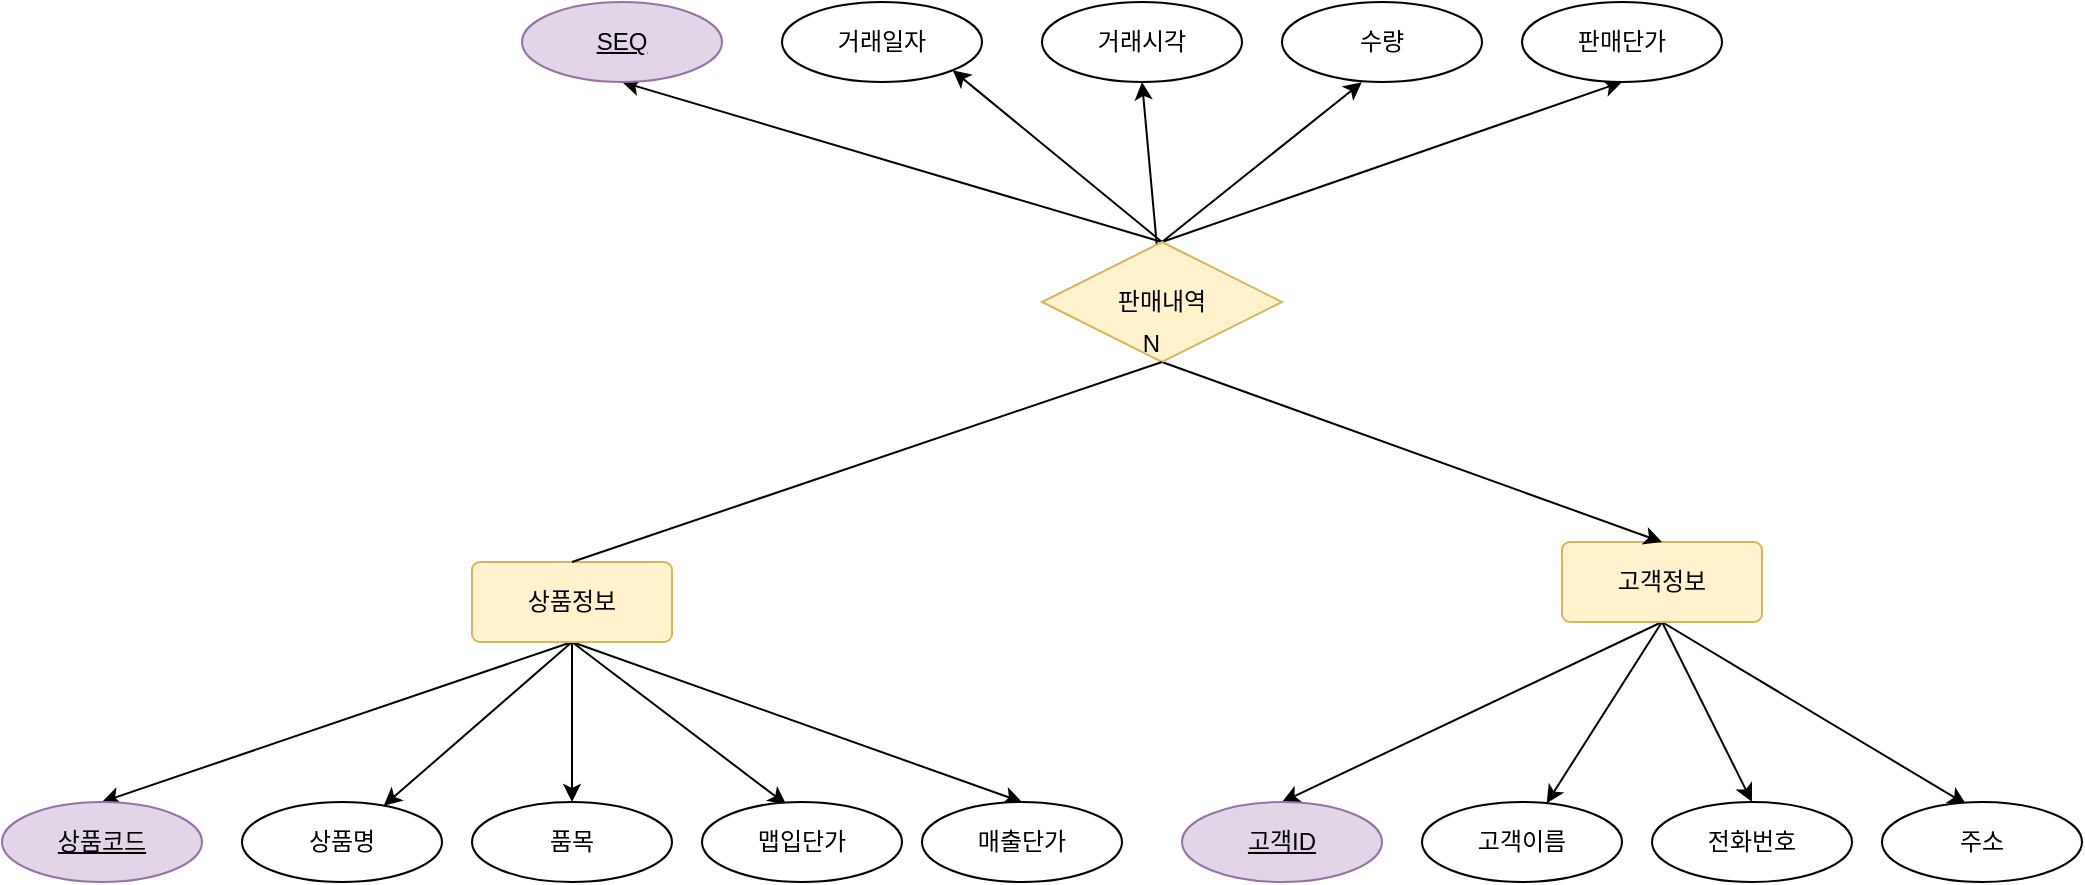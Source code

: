 <mxfile version="21.3.7" type="device">
  <diagram name="페이지-1" id="Jdhksqax9QhiYFYxhbk6">
    <mxGraphModel dx="1647" dy="1868" grid="1" gridSize="10" guides="1" tooltips="1" connect="1" arrows="1" fold="1" page="1" pageScale="1" pageWidth="1390" pageHeight="980" math="0" shadow="0">
      <root>
        <mxCell id="0" />
        <mxCell id="1" parent="0" />
        <mxCell id="coRyojW-JwQaj8nHcGL3-7" style="rounded=0;orthogonalLoop=1;jettySize=auto;html=1;entryX=0.5;entryY=0;entryDx=0;entryDy=0;exitX=0.5;exitY=1;exitDx=0;exitDy=0;" edge="1" parent="1" source="coRyojW-JwQaj8nHcGL3-1" target="coRyojW-JwQaj8nHcGL3-2">
          <mxGeometry relative="1" as="geometry" />
        </mxCell>
        <mxCell id="coRyojW-JwQaj8nHcGL3-8" style="rounded=0;orthogonalLoop=1;jettySize=auto;html=1;exitX=0.5;exitY=1;exitDx=0;exitDy=0;" edge="1" parent="1" source="coRyojW-JwQaj8nHcGL3-1" target="coRyojW-JwQaj8nHcGL3-3">
          <mxGeometry relative="1" as="geometry" />
        </mxCell>
        <mxCell id="coRyojW-JwQaj8nHcGL3-9" style="rounded=0;orthogonalLoop=1;jettySize=auto;html=1;entryX=0.5;entryY=0;entryDx=0;entryDy=0;" edge="1" parent="1" source="coRyojW-JwQaj8nHcGL3-1" target="coRyojW-JwQaj8nHcGL3-4">
          <mxGeometry relative="1" as="geometry" />
        </mxCell>
        <mxCell id="coRyojW-JwQaj8nHcGL3-10" style="rounded=0;orthogonalLoop=1;jettySize=auto;html=1;entryX=0.421;entryY=0.031;entryDx=0;entryDy=0;entryPerimeter=0;exitX=0.5;exitY=1;exitDx=0;exitDy=0;" edge="1" parent="1" source="coRyojW-JwQaj8nHcGL3-1" target="coRyojW-JwQaj8nHcGL3-5">
          <mxGeometry relative="1" as="geometry" />
        </mxCell>
        <mxCell id="coRyojW-JwQaj8nHcGL3-11" style="rounded=0;orthogonalLoop=1;jettySize=auto;html=1;entryX=0.5;entryY=0;entryDx=0;entryDy=0;exitX=0.5;exitY=1;exitDx=0;exitDy=0;" edge="1" parent="1" source="coRyojW-JwQaj8nHcGL3-1" target="coRyojW-JwQaj8nHcGL3-6">
          <mxGeometry relative="1" as="geometry" />
        </mxCell>
        <mxCell id="coRyojW-JwQaj8nHcGL3-1" value="상품정보" style="rounded=1;arcSize=10;whiteSpace=wrap;html=1;align=center;fillColor=#fff2cc;strokeColor=#d6b656;" vertex="1" parent="1">
          <mxGeometry x="695" y="80" width="100" height="40" as="geometry" />
        </mxCell>
        <mxCell id="coRyojW-JwQaj8nHcGL3-2" value="상품코드" style="ellipse;whiteSpace=wrap;html=1;align=center;fontStyle=4;fillColor=#e1d5e7;strokeColor=#9673a6;" vertex="1" parent="1">
          <mxGeometry x="460" y="200" width="100" height="40" as="geometry" />
        </mxCell>
        <mxCell id="coRyojW-JwQaj8nHcGL3-3" value="상품명" style="ellipse;whiteSpace=wrap;html=1;align=center;" vertex="1" parent="1">
          <mxGeometry x="580" y="200" width="100" height="40" as="geometry" />
        </mxCell>
        <mxCell id="coRyojW-JwQaj8nHcGL3-4" value="품목" style="ellipse;whiteSpace=wrap;html=1;align=center;" vertex="1" parent="1">
          <mxGeometry x="695" y="200" width="100" height="40" as="geometry" />
        </mxCell>
        <mxCell id="coRyojW-JwQaj8nHcGL3-5" value="맵입단가" style="ellipse;whiteSpace=wrap;html=1;align=center;" vertex="1" parent="1">
          <mxGeometry x="810" y="200" width="100" height="40" as="geometry" />
        </mxCell>
        <mxCell id="coRyojW-JwQaj8nHcGL3-6" value="매출단가" style="ellipse;whiteSpace=wrap;html=1;align=center;" vertex="1" parent="1">
          <mxGeometry x="920" y="200" width="100" height="40" as="geometry" />
        </mxCell>
        <mxCell id="coRyojW-JwQaj8nHcGL3-12" style="rounded=0;orthogonalLoop=1;jettySize=auto;html=1;entryX=0.5;entryY=0;entryDx=0;entryDy=0;exitX=0.5;exitY=1;exitDx=0;exitDy=0;" edge="1" source="coRyojW-JwQaj8nHcGL3-17" target="coRyojW-JwQaj8nHcGL3-18" parent="1">
          <mxGeometry relative="1" as="geometry" />
        </mxCell>
        <mxCell id="coRyojW-JwQaj8nHcGL3-13" style="rounded=0;orthogonalLoop=1;jettySize=auto;html=1;exitX=0.5;exitY=1;exitDx=0;exitDy=0;" edge="1" source="coRyojW-JwQaj8nHcGL3-17" target="coRyojW-JwQaj8nHcGL3-19" parent="1">
          <mxGeometry relative="1" as="geometry" />
        </mxCell>
        <mxCell id="coRyojW-JwQaj8nHcGL3-14" style="rounded=0;orthogonalLoop=1;jettySize=auto;html=1;entryX=0.5;entryY=0;entryDx=0;entryDy=0;" edge="1" target="coRyojW-JwQaj8nHcGL3-20" parent="1">
          <mxGeometry relative="1" as="geometry">
            <mxPoint x="1290" y="110" as="sourcePoint" />
          </mxGeometry>
        </mxCell>
        <mxCell id="coRyojW-JwQaj8nHcGL3-15" style="rounded=0;orthogonalLoop=1;jettySize=auto;html=1;entryX=0.421;entryY=0.031;entryDx=0;entryDy=0;entryPerimeter=0;exitX=0.5;exitY=1;exitDx=0;exitDy=0;" edge="1" source="coRyojW-JwQaj8nHcGL3-17" target="coRyojW-JwQaj8nHcGL3-21" parent="1">
          <mxGeometry relative="1" as="geometry" />
        </mxCell>
        <mxCell id="coRyojW-JwQaj8nHcGL3-17" value="고객정보" style="rounded=1;arcSize=10;whiteSpace=wrap;html=1;align=center;fillColor=#fff2cc;strokeColor=#d6b656;" vertex="1" parent="1">
          <mxGeometry x="1240" y="70" width="100" height="40" as="geometry" />
        </mxCell>
        <mxCell id="coRyojW-JwQaj8nHcGL3-18" value="고객ID" style="ellipse;whiteSpace=wrap;html=1;align=center;fontStyle=4;fillColor=#e1d5e7;strokeColor=#9673a6;" vertex="1" parent="1">
          <mxGeometry x="1050" y="200" width="100" height="40" as="geometry" />
        </mxCell>
        <mxCell id="coRyojW-JwQaj8nHcGL3-19" value="고객이름" style="ellipse;whiteSpace=wrap;html=1;align=center;" vertex="1" parent="1">
          <mxGeometry x="1170" y="200" width="100" height="40" as="geometry" />
        </mxCell>
        <mxCell id="coRyojW-JwQaj8nHcGL3-20" value="전화번호" style="ellipse;whiteSpace=wrap;html=1;align=center;" vertex="1" parent="1">
          <mxGeometry x="1285" y="200" width="100" height="40" as="geometry" />
        </mxCell>
        <mxCell id="coRyojW-JwQaj8nHcGL3-21" value="주소" style="ellipse;whiteSpace=wrap;html=1;align=center;" vertex="1" parent="1">
          <mxGeometry x="1400" y="200" width="100" height="40" as="geometry" />
        </mxCell>
        <mxCell id="coRyojW-JwQaj8nHcGL3-29" style="rounded=0;orthogonalLoop=1;jettySize=auto;html=1;entryX=0.5;entryY=0;entryDx=0;entryDy=0;exitX=0.5;exitY=1;exitDx=0;exitDy=0;" edge="1" parent="1" source="coRyojW-JwQaj8nHcGL3-23" target="coRyojW-JwQaj8nHcGL3-17">
          <mxGeometry relative="1" as="geometry">
            <mxPoint x="1020" y="-30" as="sourcePoint" />
          </mxGeometry>
        </mxCell>
        <mxCell id="coRyojW-JwQaj8nHcGL3-35" style="rounded=0;orthogonalLoop=1;jettySize=auto;html=1;entryX=0.5;entryY=1;entryDx=0;entryDy=0;exitX=0.5;exitY=0;exitDx=0;exitDy=0;" edge="1" parent="1" source="coRyojW-JwQaj8nHcGL3-23" target="coRyojW-JwQaj8nHcGL3-34">
          <mxGeometry relative="1" as="geometry" />
        </mxCell>
        <mxCell id="coRyojW-JwQaj8nHcGL3-36" style="edgeStyle=none;shape=connector;rounded=0;orthogonalLoop=1;jettySize=auto;html=1;entryX=1;entryY=1;entryDx=0;entryDy=0;labelBackgroundColor=default;strokeColor=default;fontFamily=Helvetica;fontSize=11;fontColor=default;endArrow=classic;exitX=0.5;exitY=0;exitDx=0;exitDy=0;" edge="1" parent="1" source="coRyojW-JwQaj8nHcGL3-23" target="coRyojW-JwQaj8nHcGL3-30">
          <mxGeometry relative="1" as="geometry" />
        </mxCell>
        <mxCell id="coRyojW-JwQaj8nHcGL3-37" style="edgeStyle=none;shape=connector;rounded=0;orthogonalLoop=1;jettySize=auto;html=1;entryX=0.5;entryY=1;entryDx=0;entryDy=0;labelBackgroundColor=default;strokeColor=default;fontFamily=Helvetica;fontSize=11;fontColor=default;endArrow=classic;" edge="1" parent="1" source="coRyojW-JwQaj8nHcGL3-23" target="coRyojW-JwQaj8nHcGL3-31">
          <mxGeometry relative="1" as="geometry" />
        </mxCell>
        <mxCell id="coRyojW-JwQaj8nHcGL3-38" style="edgeStyle=none;shape=connector;rounded=0;orthogonalLoop=1;jettySize=auto;html=1;entryX=0.399;entryY=1.003;entryDx=0;entryDy=0;entryPerimeter=0;labelBackgroundColor=default;strokeColor=default;fontFamily=Helvetica;fontSize=11;fontColor=default;endArrow=classic;exitX=0.5;exitY=0;exitDx=0;exitDy=0;" edge="1" parent="1" source="coRyojW-JwQaj8nHcGL3-23" target="coRyojW-JwQaj8nHcGL3-32">
          <mxGeometry relative="1" as="geometry" />
        </mxCell>
        <mxCell id="coRyojW-JwQaj8nHcGL3-39" style="edgeStyle=none;shape=connector;rounded=0;orthogonalLoop=1;jettySize=auto;html=1;entryX=0.5;entryY=1;entryDx=0;entryDy=0;labelBackgroundColor=default;strokeColor=default;fontFamily=Helvetica;fontSize=11;fontColor=default;endArrow=classic;exitX=0.5;exitY=0;exitDx=0;exitDy=0;" edge="1" parent="1" source="coRyojW-JwQaj8nHcGL3-23" target="coRyojW-JwQaj8nHcGL3-33">
          <mxGeometry relative="1" as="geometry" />
        </mxCell>
        <mxCell id="coRyojW-JwQaj8nHcGL3-23" value="판매내역" style="shape=rhombus;perimeter=rhombusPerimeter;whiteSpace=wrap;html=1;align=center;fillColor=#fff2cc;strokeColor=#d6b656;" vertex="1" parent="1">
          <mxGeometry x="980" y="-80" width="120" height="60" as="geometry" />
        </mxCell>
        <mxCell id="coRyojW-JwQaj8nHcGL3-24" value="" style="endArrow=none;html=1;rounded=0;exitX=0.5;exitY=0;exitDx=0;exitDy=0;entryX=0.5;entryY=1;entryDx=0;entryDy=0;" edge="1" parent="1" source="coRyojW-JwQaj8nHcGL3-1" target="coRyojW-JwQaj8nHcGL3-23">
          <mxGeometry relative="1" as="geometry">
            <mxPoint x="820" y="50" as="sourcePoint" />
            <mxPoint x="1040" y="-30" as="targetPoint" />
          </mxGeometry>
        </mxCell>
        <mxCell id="coRyojW-JwQaj8nHcGL3-25" value="N" style="resizable=0;html=1;whiteSpace=wrap;align=right;verticalAlign=bottom;" connectable="0" vertex="1" parent="coRyojW-JwQaj8nHcGL3-24">
          <mxGeometry x="1" relative="1" as="geometry" />
        </mxCell>
        <mxCell id="coRyojW-JwQaj8nHcGL3-30" value="거래일자" style="ellipse;whiteSpace=wrap;html=1;align=center;" vertex="1" parent="1">
          <mxGeometry x="850" y="-200" width="100" height="40" as="geometry" />
        </mxCell>
        <mxCell id="coRyojW-JwQaj8nHcGL3-31" value="거래시각" style="ellipse;whiteSpace=wrap;html=1;align=center;" vertex="1" parent="1">
          <mxGeometry x="980" y="-200" width="100" height="40" as="geometry" />
        </mxCell>
        <mxCell id="coRyojW-JwQaj8nHcGL3-32" value="수량" style="ellipse;whiteSpace=wrap;html=1;align=center;" vertex="1" parent="1">
          <mxGeometry x="1100" y="-200" width="100" height="40" as="geometry" />
        </mxCell>
        <mxCell id="coRyojW-JwQaj8nHcGL3-33" value="판매단가" style="ellipse;whiteSpace=wrap;html=1;align=center;" vertex="1" parent="1">
          <mxGeometry x="1220" y="-200" width="100" height="40" as="geometry" />
        </mxCell>
        <mxCell id="coRyojW-JwQaj8nHcGL3-34" value="SEQ" style="ellipse;whiteSpace=wrap;html=1;align=center;fontStyle=4;fillColor=#e1d5e7;strokeColor=#9673a6;" vertex="1" parent="1">
          <mxGeometry x="720" y="-200" width="100" height="40" as="geometry" />
        </mxCell>
      </root>
    </mxGraphModel>
  </diagram>
</mxfile>
